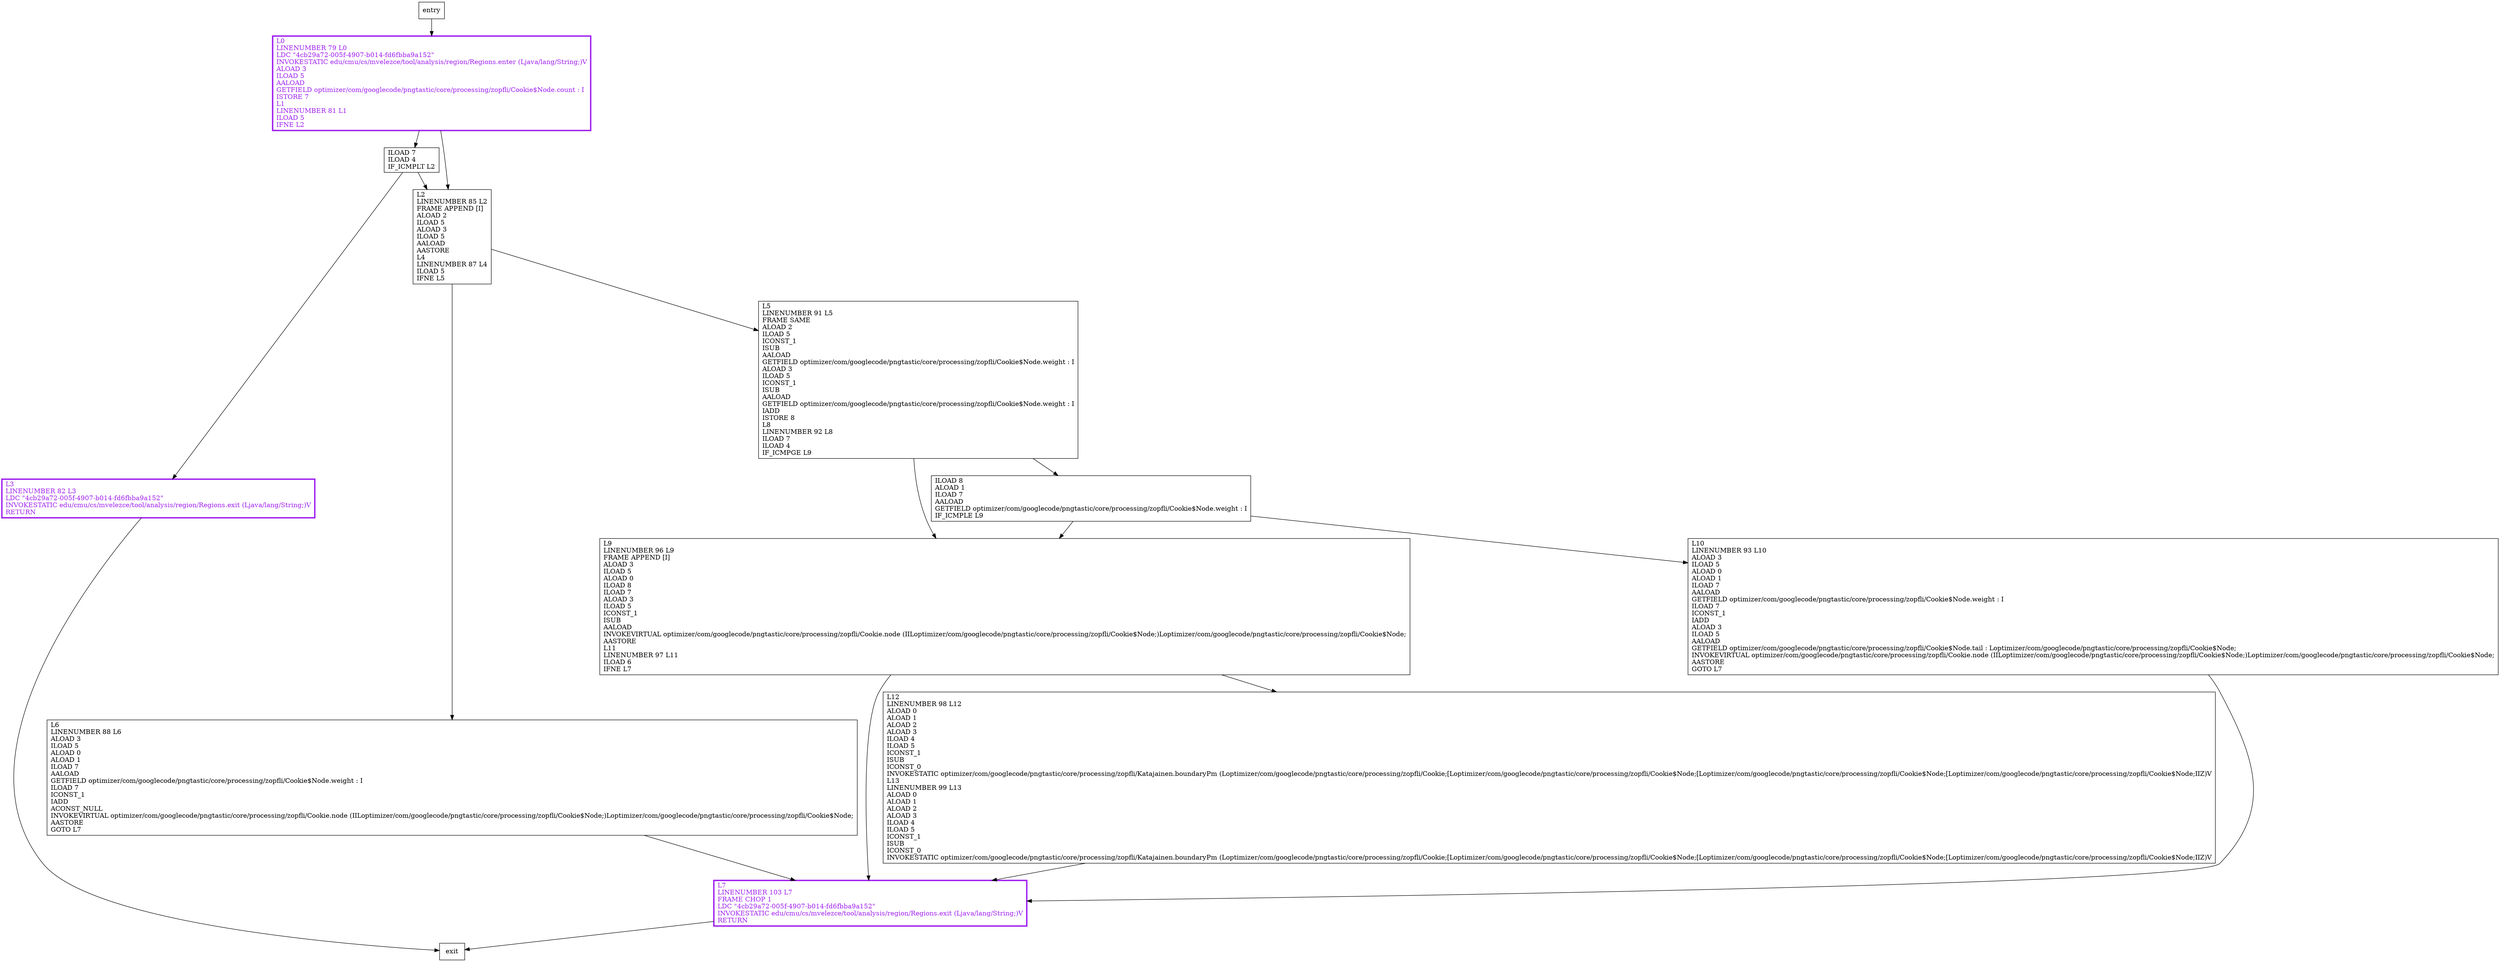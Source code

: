 digraph boundaryPm {
node [shape=record];
1371400311 [label="L6\lLINENUMBER 88 L6\lALOAD 3\lILOAD 5\lALOAD 0\lALOAD 1\lILOAD 7\lAALOAD\lGETFIELD optimizer/com/googlecode/pngtastic/core/processing/zopfli/Cookie$Node.weight : I\lILOAD 7\lICONST_1\lIADD\lACONST_NULL\lINVOKEVIRTUAL optimizer/com/googlecode/pngtastic/core/processing/zopfli/Cookie.node (IILoptimizer/com/googlecode/pngtastic/core/processing/zopfli/Cookie$Node;)Loptimizer/com/googlecode/pngtastic/core/processing/zopfli/Cookie$Node;\lAASTORE\lGOTO L7\l"];
1902455960 [label="L5\lLINENUMBER 91 L5\lFRAME SAME\lALOAD 2\lILOAD 5\lICONST_1\lISUB\lAALOAD\lGETFIELD optimizer/com/googlecode/pngtastic/core/processing/zopfli/Cookie$Node.weight : I\lALOAD 3\lILOAD 5\lICONST_1\lISUB\lAALOAD\lGETFIELD optimizer/com/googlecode/pngtastic/core/processing/zopfli/Cookie$Node.weight : I\lIADD\lISTORE 8\lL8\lLINENUMBER 92 L8\lILOAD 7\lILOAD 4\lIF_ICMPGE L9\l"];
1622694817 [label="L7\lLINENUMBER 103 L7\lFRAME CHOP 1\lLDC \"4cb29a72-005f-4907-b014-fd6fbba9a152\"\lINVOKESTATIC edu/cmu/cs/mvelezce/tool/analysis/region/Regions.exit (Ljava/lang/String;)V\lRETURN\l"];
1031968647 [label="L3\lLINENUMBER 82 L3\lLDC \"4cb29a72-005f-4907-b014-fd6fbba9a152\"\lINVOKESTATIC edu/cmu/cs/mvelezce/tool/analysis/region/Regions.exit (Ljava/lang/String;)V\lRETURN\l"];
800493254 [label="L10\lLINENUMBER 93 L10\lALOAD 3\lILOAD 5\lALOAD 0\lALOAD 1\lILOAD 7\lAALOAD\lGETFIELD optimizer/com/googlecode/pngtastic/core/processing/zopfli/Cookie$Node.weight : I\lILOAD 7\lICONST_1\lIADD\lALOAD 3\lILOAD 5\lAALOAD\lGETFIELD optimizer/com/googlecode/pngtastic/core/processing/zopfli/Cookie$Node.tail : Loptimizer/com/googlecode/pngtastic/core/processing/zopfli/Cookie$Node;\lINVOKEVIRTUAL optimizer/com/googlecode/pngtastic/core/processing/zopfli/Cookie.node (IILoptimizer/com/googlecode/pngtastic/core/processing/zopfli/Cookie$Node;)Loptimizer/com/googlecode/pngtastic/core/processing/zopfli/Cookie$Node;\lAASTORE\lGOTO L7\l"];
1511180072 [label="L0\lLINENUMBER 79 L0\lLDC \"4cb29a72-005f-4907-b014-fd6fbba9a152\"\lINVOKESTATIC edu/cmu/cs/mvelezce/tool/analysis/region/Regions.enter (Ljava/lang/String;)V\lALOAD 3\lILOAD 5\lAALOAD\lGETFIELD optimizer/com/googlecode/pngtastic/core/processing/zopfli/Cookie$Node.count : I\lISTORE 7\lL1\lLINENUMBER 81 L1\lILOAD 5\lIFNE L2\l"];
1227867806 [label="L9\lLINENUMBER 96 L9\lFRAME APPEND [I]\lALOAD 3\lILOAD 5\lALOAD 0\lILOAD 8\lILOAD 7\lALOAD 3\lILOAD 5\lICONST_1\lISUB\lAALOAD\lINVOKEVIRTUAL optimizer/com/googlecode/pngtastic/core/processing/zopfli/Cookie.node (IILoptimizer/com/googlecode/pngtastic/core/processing/zopfli/Cookie$Node;)Loptimizer/com/googlecode/pngtastic/core/processing/zopfli/Cookie$Node;\lAASTORE\lL11\lLINENUMBER 97 L11\lILOAD 6\lIFNE L7\l"];
225553858 [label="L12\lLINENUMBER 98 L12\lALOAD 0\lALOAD 1\lALOAD 2\lALOAD 3\lILOAD 4\lILOAD 5\lICONST_1\lISUB\lICONST_0\lINVOKESTATIC optimizer/com/googlecode/pngtastic/core/processing/zopfli/Katajainen.boundaryPm (Loptimizer/com/googlecode/pngtastic/core/processing/zopfli/Cookie;[Loptimizer/com/googlecode/pngtastic/core/processing/zopfli/Cookie$Node;[Loptimizer/com/googlecode/pngtastic/core/processing/zopfli/Cookie$Node;[Loptimizer/com/googlecode/pngtastic/core/processing/zopfli/Cookie$Node;IIZ)V\lL13\lLINENUMBER 99 L13\lALOAD 0\lALOAD 1\lALOAD 2\lALOAD 3\lILOAD 4\lILOAD 5\lICONST_1\lISUB\lICONST_0\lINVOKESTATIC optimizer/com/googlecode/pngtastic/core/processing/zopfli/Katajainen.boundaryPm (Loptimizer/com/googlecode/pngtastic/core/processing/zopfli/Cookie;[Loptimizer/com/googlecode/pngtastic/core/processing/zopfli/Cookie$Node;[Loptimizer/com/googlecode/pngtastic/core/processing/zopfli/Cookie$Node;[Loptimizer/com/googlecode/pngtastic/core/processing/zopfli/Cookie$Node;IIZ)V\l"];
1851522556 [label="ILOAD 7\lILOAD 4\lIF_ICMPLT L2\l"];
292958927 [label="ILOAD 8\lALOAD 1\lILOAD 7\lAALOAD\lGETFIELD optimizer/com/googlecode/pngtastic/core/processing/zopfli/Cookie$Node.weight : I\lIF_ICMPLE L9\l"];
2041264753 [label="L2\lLINENUMBER 85 L2\lFRAME APPEND [I]\lALOAD 2\lILOAD 5\lALOAD 3\lILOAD 5\lAALOAD\lAASTORE\lL4\lLINENUMBER 87 L4\lILOAD 5\lIFNE L5\l"];
entry;
exit;
1371400311 -> 1622694817;
1622694817 -> exit;
800493254 -> 1622694817;
1511180072 -> 1851522556;
1511180072 -> 2041264753;
1227867806 -> 1622694817;
1227867806 -> 225553858;
225553858 -> 1622694817;
292958927 -> 800493254;
292958927 -> 1227867806;
entry -> 1511180072;
1902455960 -> 1227867806;
1902455960 -> 292958927;
1031968647 -> exit;
1851522556 -> 1031968647;
1851522556 -> 2041264753;
2041264753 -> 1902455960;
2041264753 -> 1371400311;
1622694817[fontcolor="purple", penwidth=3, color="purple"];
1031968647[fontcolor="purple", penwidth=3, color="purple"];
1511180072[fontcolor="purple", penwidth=3, color="purple"];
}
